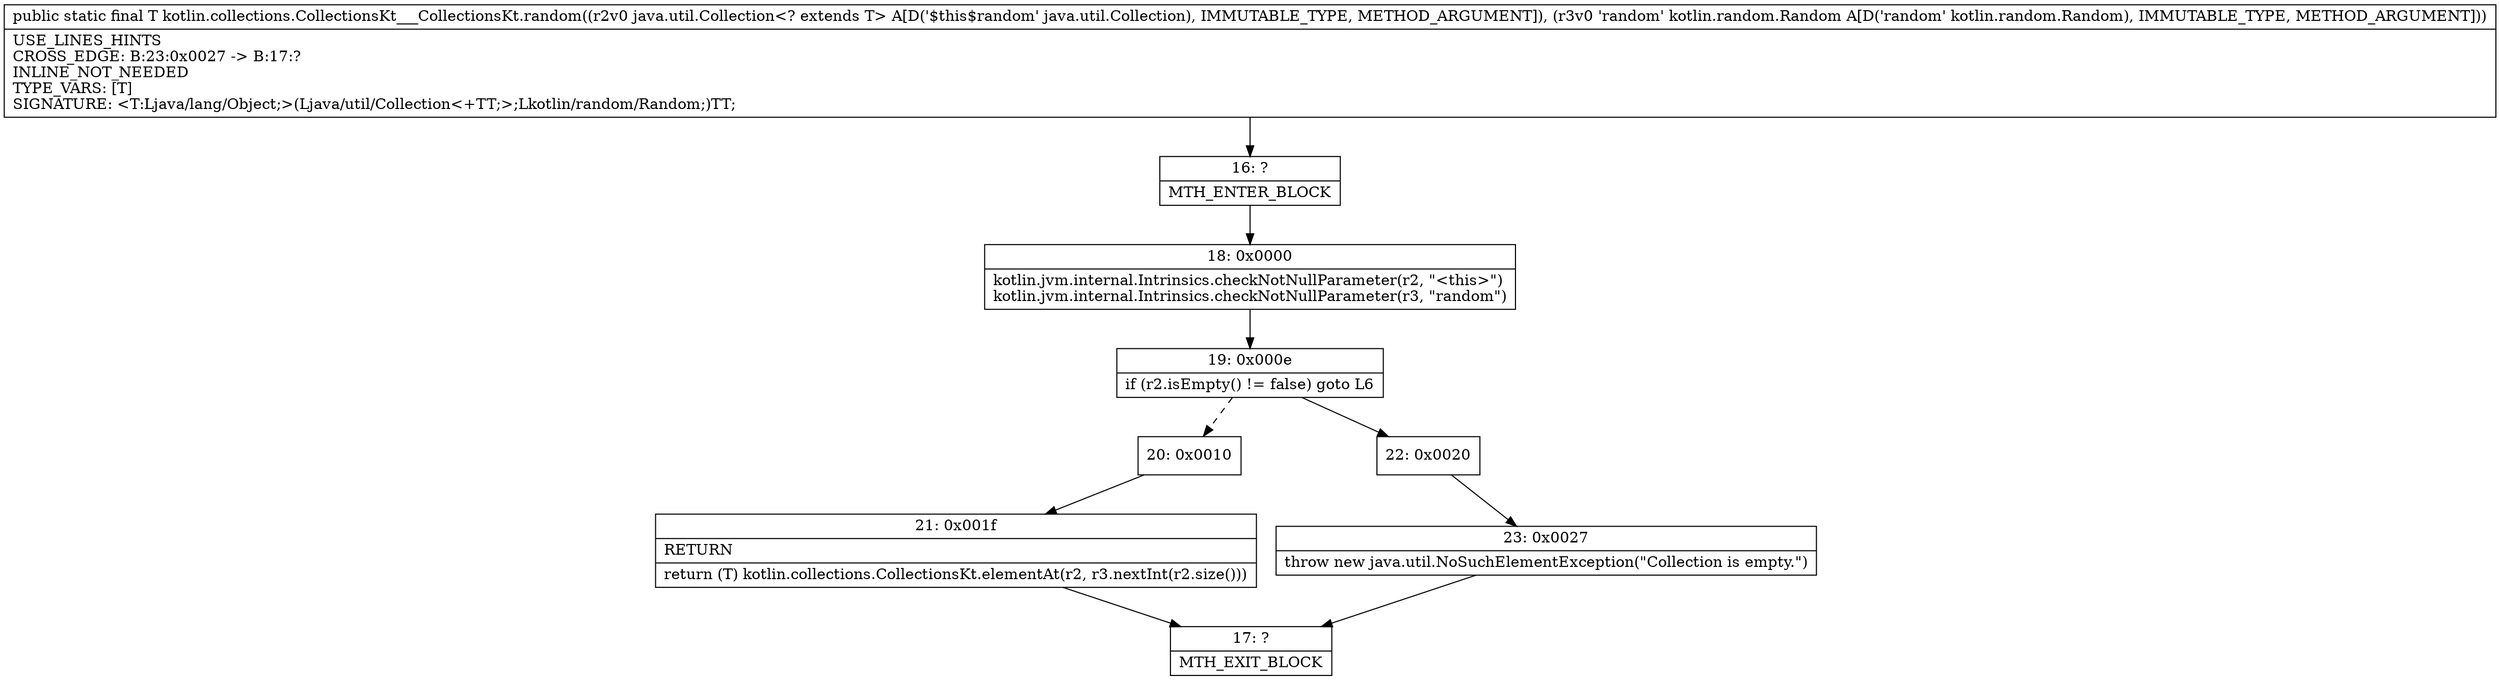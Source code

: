 digraph "CFG forkotlin.collections.CollectionsKt___CollectionsKt.random(Ljava\/util\/Collection;Lkotlin\/random\/Random;)Ljava\/lang\/Object;" {
Node_16 [shape=record,label="{16\:\ ?|MTH_ENTER_BLOCK\l}"];
Node_18 [shape=record,label="{18\:\ 0x0000|kotlin.jvm.internal.Intrinsics.checkNotNullParameter(r2, \"\<this\>\")\lkotlin.jvm.internal.Intrinsics.checkNotNullParameter(r3, \"random\")\l}"];
Node_19 [shape=record,label="{19\:\ 0x000e|if (r2.isEmpty() != false) goto L6\l}"];
Node_20 [shape=record,label="{20\:\ 0x0010}"];
Node_21 [shape=record,label="{21\:\ 0x001f|RETURN\l|return (T) kotlin.collections.CollectionsKt.elementAt(r2, r3.nextInt(r2.size()))\l}"];
Node_17 [shape=record,label="{17\:\ ?|MTH_EXIT_BLOCK\l}"];
Node_22 [shape=record,label="{22\:\ 0x0020}"];
Node_23 [shape=record,label="{23\:\ 0x0027|throw new java.util.NoSuchElementException(\"Collection is empty.\")\l}"];
MethodNode[shape=record,label="{public static final T kotlin.collections.CollectionsKt___CollectionsKt.random((r2v0 java.util.Collection\<? extends T\> A[D('$this$random' java.util.Collection), IMMUTABLE_TYPE, METHOD_ARGUMENT]), (r3v0 'random' kotlin.random.Random A[D('random' kotlin.random.Random), IMMUTABLE_TYPE, METHOD_ARGUMENT]))  | USE_LINES_HINTS\lCROSS_EDGE: B:23:0x0027 \-\> B:17:?\lINLINE_NOT_NEEDED\lTYPE_VARS: [T]\lSIGNATURE: \<T:Ljava\/lang\/Object;\>(Ljava\/util\/Collection\<+TT;\>;Lkotlin\/random\/Random;)TT;\l}"];
MethodNode -> Node_16;Node_16 -> Node_18;
Node_18 -> Node_19;
Node_19 -> Node_20[style=dashed];
Node_19 -> Node_22;
Node_20 -> Node_21;
Node_21 -> Node_17;
Node_22 -> Node_23;
Node_23 -> Node_17;
}


